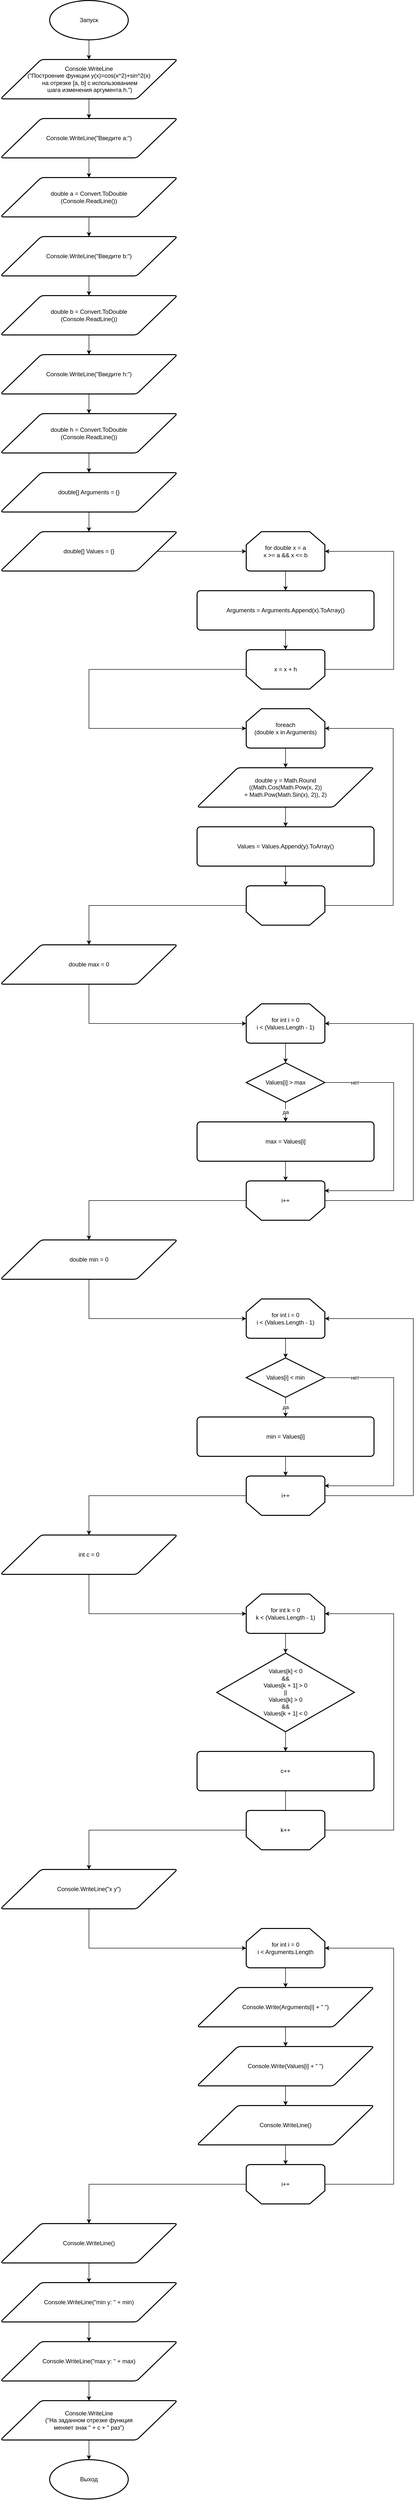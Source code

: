 <mxfile version="20.8.23" type="device"><diagram name="Страница 1" id="j9SkRl9mcOiwu5CHpILn"><mxGraphModel dx="1509" dy="838" grid="1" gridSize="10" guides="1" tooltips="1" connect="1" arrows="1" fold="1" page="1" pageScale="1" pageWidth="827" pageHeight="1169" math="0" shadow="0"><root><mxCell id="0"/><mxCell id="1" parent="0"/><mxCell id="b6XLPkOwDIR7RZ55RtgX-30" style="edgeStyle=orthogonalEdgeStyle;rounded=0;orthogonalLoop=1;jettySize=auto;html=1;exitX=0.5;exitY=1;exitDx=0;exitDy=0;exitPerimeter=0;entryX=0.5;entryY=0;entryDx=0;entryDy=0;" edge="1" parent="1" source="b6XLPkOwDIR7RZ55RtgX-1" target="b6XLPkOwDIR7RZ55RtgX-8"><mxGeometry relative="1" as="geometry"/></mxCell><mxCell id="b6XLPkOwDIR7RZ55RtgX-1" value="Запуск" style="strokeWidth=2;html=1;shape=mxgraph.flowchart.start_1;whiteSpace=wrap;" vertex="1" parent="1"><mxGeometry x="140" y="40" width="160" height="80" as="geometry"/></mxCell><mxCell id="b6XLPkOwDIR7RZ55RtgX-31" style="edgeStyle=orthogonalEdgeStyle;rounded=0;orthogonalLoop=1;jettySize=auto;html=1;exitX=0.5;exitY=1;exitDx=0;exitDy=0;" edge="1" parent="1" source="b6XLPkOwDIR7RZ55RtgX-8" target="b6XLPkOwDIR7RZ55RtgX-20"><mxGeometry relative="1" as="geometry"/></mxCell><mxCell id="b6XLPkOwDIR7RZ55RtgX-8" value="Console.WriteLine&lt;br&gt;(&quot;Построение функции y(x)=cos(x^2)+sin^2(x)&lt;br&gt;&amp;nbsp;на отрезке [a, b] с использованием&lt;br&gt;&amp;nbsp;шага изменения аргумента h.&quot;)" style="shape=parallelogram;html=1;strokeWidth=2;perimeter=parallelogramPerimeter;whiteSpace=wrap;rounded=1;arcSize=12;size=0.23;" vertex="1" parent="1"><mxGeometry x="40" y="160" width="360" height="80" as="geometry"/></mxCell><mxCell id="b6XLPkOwDIR7RZ55RtgX-37" style="edgeStyle=orthogonalEdgeStyle;rounded=0;orthogonalLoop=1;jettySize=auto;html=1;exitX=0.5;exitY=1;exitDx=0;exitDy=0;entryX=0.5;entryY=0;entryDx=0;entryDy=0;" edge="1" parent="1" source="b6XLPkOwDIR7RZ55RtgX-15" target="b6XLPkOwDIR7RZ55RtgX-21"><mxGeometry relative="1" as="geometry"/></mxCell><mxCell id="b6XLPkOwDIR7RZ55RtgX-15" value="double h = Convert.ToDouble&lt;br&gt;(Console.ReadLine())" style="shape=parallelogram;html=1;strokeWidth=2;perimeter=parallelogramPerimeter;whiteSpace=wrap;rounded=1;arcSize=12;size=0.23;" vertex="1" parent="1"><mxGeometry x="40" y="880" width="360" height="80" as="geometry"/></mxCell><mxCell id="b6XLPkOwDIR7RZ55RtgX-36" style="edgeStyle=orthogonalEdgeStyle;rounded=0;orthogonalLoop=1;jettySize=auto;html=1;exitX=0.5;exitY=1;exitDx=0;exitDy=0;entryX=0.5;entryY=0;entryDx=0;entryDy=0;" edge="1" parent="1" source="b6XLPkOwDIR7RZ55RtgX-16" target="b6XLPkOwDIR7RZ55RtgX-15"><mxGeometry relative="1" as="geometry"/></mxCell><mxCell id="b6XLPkOwDIR7RZ55RtgX-16" value="Console.WriteLine(&quot;Введите h:&quot;)" style="shape=parallelogram;html=1;strokeWidth=2;perimeter=parallelogramPerimeter;whiteSpace=wrap;rounded=1;arcSize=12;size=0.23;" vertex="1" parent="1"><mxGeometry x="40" y="760" width="360" height="80" as="geometry"/></mxCell><mxCell id="b6XLPkOwDIR7RZ55RtgX-35" style="edgeStyle=orthogonalEdgeStyle;rounded=0;orthogonalLoop=1;jettySize=auto;html=1;exitX=0.5;exitY=1;exitDx=0;exitDy=0;entryX=0.5;entryY=0;entryDx=0;entryDy=0;" edge="1" parent="1" source="b6XLPkOwDIR7RZ55RtgX-17" target="b6XLPkOwDIR7RZ55RtgX-16"><mxGeometry relative="1" as="geometry"/></mxCell><mxCell id="b6XLPkOwDIR7RZ55RtgX-17" value="double b = Convert.ToDouble&lt;br&gt;(Console.ReadLine())" style="shape=parallelogram;html=1;strokeWidth=2;perimeter=parallelogramPerimeter;whiteSpace=wrap;rounded=1;arcSize=12;size=0.23;" vertex="1" parent="1"><mxGeometry x="40" y="640" width="360" height="80" as="geometry"/></mxCell><mxCell id="b6XLPkOwDIR7RZ55RtgX-34" style="edgeStyle=orthogonalEdgeStyle;rounded=0;orthogonalLoop=1;jettySize=auto;html=1;exitX=0.5;exitY=1;exitDx=0;exitDy=0;" edge="1" parent="1" source="b6XLPkOwDIR7RZ55RtgX-18" target="b6XLPkOwDIR7RZ55RtgX-17"><mxGeometry relative="1" as="geometry"/></mxCell><mxCell id="b6XLPkOwDIR7RZ55RtgX-18" value="Console.WriteLine(&quot;Введите b:&quot;)" style="shape=parallelogram;html=1;strokeWidth=2;perimeter=parallelogramPerimeter;whiteSpace=wrap;rounded=1;arcSize=12;size=0.23;" vertex="1" parent="1"><mxGeometry x="40" y="520" width="360" height="80" as="geometry"/></mxCell><mxCell id="b6XLPkOwDIR7RZ55RtgX-33" style="edgeStyle=orthogonalEdgeStyle;rounded=0;orthogonalLoop=1;jettySize=auto;html=1;exitX=0.5;exitY=1;exitDx=0;exitDy=0;" edge="1" parent="1" source="b6XLPkOwDIR7RZ55RtgX-19" target="b6XLPkOwDIR7RZ55RtgX-18"><mxGeometry relative="1" as="geometry"/></mxCell><mxCell id="b6XLPkOwDIR7RZ55RtgX-19" value="double a = Convert.ToDouble&lt;br&gt;(Console.ReadLine())" style="shape=parallelogram;html=1;strokeWidth=2;perimeter=parallelogramPerimeter;whiteSpace=wrap;rounded=1;arcSize=12;size=0.23;" vertex="1" parent="1"><mxGeometry x="40" y="400" width="360" height="80" as="geometry"/></mxCell><mxCell id="b6XLPkOwDIR7RZ55RtgX-32" style="edgeStyle=orthogonalEdgeStyle;rounded=0;orthogonalLoop=1;jettySize=auto;html=1;exitX=0.5;exitY=1;exitDx=0;exitDy=0;" edge="1" parent="1" source="b6XLPkOwDIR7RZ55RtgX-20" target="b6XLPkOwDIR7RZ55RtgX-19"><mxGeometry relative="1" as="geometry"/></mxCell><mxCell id="b6XLPkOwDIR7RZ55RtgX-20" value="Console.WriteLine(&quot;Введите a:&quot;)" style="shape=parallelogram;html=1;strokeWidth=2;perimeter=parallelogramPerimeter;whiteSpace=wrap;rounded=1;arcSize=12;size=0.23;" vertex="1" parent="1"><mxGeometry x="40" y="280" width="360" height="80" as="geometry"/></mxCell><mxCell id="b6XLPkOwDIR7RZ55RtgX-38" style="edgeStyle=orthogonalEdgeStyle;rounded=0;orthogonalLoop=1;jettySize=auto;html=1;exitX=0.5;exitY=1;exitDx=0;exitDy=0;entryX=0.5;entryY=0;entryDx=0;entryDy=0;" edge="1" parent="1" source="b6XLPkOwDIR7RZ55RtgX-21" target="b6XLPkOwDIR7RZ55RtgX-22"><mxGeometry relative="1" as="geometry"/></mxCell><mxCell id="b6XLPkOwDIR7RZ55RtgX-21" value="double[] Arguments = {}" style="shape=parallelogram;html=1;strokeWidth=2;perimeter=parallelogramPerimeter;whiteSpace=wrap;rounded=1;arcSize=12;size=0.23;" vertex="1" parent="1"><mxGeometry x="40" y="1000" width="360" height="80" as="geometry"/></mxCell><mxCell id="b6XLPkOwDIR7RZ55RtgX-39" style="edgeStyle=orthogonalEdgeStyle;rounded=0;orthogonalLoop=1;jettySize=auto;html=1;exitX=1;exitY=0.5;exitDx=0;exitDy=0;" edge="1" parent="1" source="b6XLPkOwDIR7RZ55RtgX-22" target="b6XLPkOwDIR7RZ55RtgX-23"><mxGeometry relative="1" as="geometry"/></mxCell><mxCell id="b6XLPkOwDIR7RZ55RtgX-22" value="double[] Values = {}" style="shape=parallelogram;html=1;strokeWidth=2;perimeter=parallelogramPerimeter;whiteSpace=wrap;rounded=1;arcSize=12;size=0.23;" vertex="1" parent="1"><mxGeometry x="40" y="1120" width="360" height="80" as="geometry"/></mxCell><mxCell id="b6XLPkOwDIR7RZ55RtgX-40" style="edgeStyle=orthogonalEdgeStyle;rounded=0;orthogonalLoop=1;jettySize=auto;html=1;exitX=0.5;exitY=1;exitDx=0;exitDy=0;exitPerimeter=0;" edge="1" parent="1" source="b6XLPkOwDIR7RZ55RtgX-23" target="b6XLPkOwDIR7RZ55RtgX-25"><mxGeometry relative="1" as="geometry"/></mxCell><mxCell id="b6XLPkOwDIR7RZ55RtgX-23" value="for double x = a&lt;br&gt;x &amp;gt;= a &amp;amp;&amp;amp; x &amp;lt;= b" style="strokeWidth=2;html=1;shape=mxgraph.flowchart.loop_limit;whiteSpace=wrap;" vertex="1" parent="1"><mxGeometry x="540" y="1120" width="160" height="80" as="geometry"/></mxCell><mxCell id="b6XLPkOwDIR7RZ55RtgX-42" style="edgeStyle=orthogonalEdgeStyle;rounded=0;orthogonalLoop=1;jettySize=auto;html=1;exitX=0;exitY=0.5;exitDx=0;exitDy=0;exitPerimeter=0;entryX=1;entryY=0.5;entryDx=0;entryDy=0;entryPerimeter=0;" edge="1" parent="1" source="b6XLPkOwDIR7RZ55RtgX-24" target="b6XLPkOwDIR7RZ55RtgX-23"><mxGeometry relative="1" as="geometry"><Array as="points"><mxPoint x="840" y="1400"/><mxPoint x="840" y="1160"/></Array></mxGeometry></mxCell><mxCell id="b6XLPkOwDIR7RZ55RtgX-54" style="edgeStyle=orthogonalEdgeStyle;rounded=0;orthogonalLoop=1;jettySize=auto;html=1;exitX=1;exitY=0.5;exitDx=0;exitDy=0;exitPerimeter=0;entryX=0;entryY=0.5;entryDx=0;entryDy=0;entryPerimeter=0;" edge="1" parent="1" source="b6XLPkOwDIR7RZ55RtgX-24" target="b6XLPkOwDIR7RZ55RtgX-26"><mxGeometry relative="1" as="geometry"><Array as="points"><mxPoint x="220" y="1400"/><mxPoint x="220" y="1520"/></Array></mxGeometry></mxCell><mxCell id="b6XLPkOwDIR7RZ55RtgX-24" value="x = x + h" style="strokeWidth=2;html=1;shape=mxgraph.flowchart.loop_limit;whiteSpace=wrap;direction=west;" vertex="1" parent="1"><mxGeometry x="540" y="1360" width="160" height="80" as="geometry"/></mxCell><mxCell id="b6XLPkOwDIR7RZ55RtgX-41" style="edgeStyle=orthogonalEdgeStyle;rounded=0;orthogonalLoop=1;jettySize=auto;html=1;exitX=0.5;exitY=1;exitDx=0;exitDy=0;entryX=0.5;entryY=1;entryDx=0;entryDy=0;entryPerimeter=0;" edge="1" parent="1" source="b6XLPkOwDIR7RZ55RtgX-25" target="b6XLPkOwDIR7RZ55RtgX-24"><mxGeometry relative="1" as="geometry"/></mxCell><mxCell id="b6XLPkOwDIR7RZ55RtgX-25" value="Arguments = Arguments.Append(x).ToArray()" style="rounded=1;whiteSpace=wrap;html=1;absoluteArcSize=1;arcSize=14;strokeWidth=2;" vertex="1" parent="1"><mxGeometry x="440" y="1240" width="360" height="80" as="geometry"/></mxCell><mxCell id="b6XLPkOwDIR7RZ55RtgX-43" style="edgeStyle=orthogonalEdgeStyle;rounded=0;orthogonalLoop=1;jettySize=auto;html=1;exitX=0.5;exitY=1;exitDx=0;exitDy=0;exitPerimeter=0;entryX=0.5;entryY=0;entryDx=0;entryDy=0;" edge="1" parent="1" source="b6XLPkOwDIR7RZ55RtgX-26" target="b6XLPkOwDIR7RZ55RtgX-28"><mxGeometry relative="1" as="geometry"/></mxCell><mxCell id="b6XLPkOwDIR7RZ55RtgX-26" value="foreach&lt;br&gt;(double x in Arguments)" style="strokeWidth=2;html=1;shape=mxgraph.flowchart.loop_limit;whiteSpace=wrap;" vertex="1" parent="1"><mxGeometry x="540" y="1480" width="160" height="80" as="geometry"/></mxCell><mxCell id="b6XLPkOwDIR7RZ55RtgX-45" style="edgeStyle=orthogonalEdgeStyle;rounded=0;orthogonalLoop=1;jettySize=auto;html=1;exitX=0.5;exitY=1;exitDx=0;exitDy=0;entryX=0.5;entryY=1;entryDx=0;entryDy=0;entryPerimeter=0;" edge="1" parent="1" source="b6XLPkOwDIR7RZ55RtgX-27" target="b6XLPkOwDIR7RZ55RtgX-29"><mxGeometry relative="1" as="geometry"/></mxCell><mxCell id="b6XLPkOwDIR7RZ55RtgX-27" value="Values = Values.Append(y).ToArray()" style="rounded=1;whiteSpace=wrap;html=1;absoluteArcSize=1;arcSize=14;strokeWidth=2;" vertex="1" parent="1"><mxGeometry x="440" y="1720" width="360" height="80" as="geometry"/></mxCell><mxCell id="b6XLPkOwDIR7RZ55RtgX-44" style="edgeStyle=orthogonalEdgeStyle;rounded=0;orthogonalLoop=1;jettySize=auto;html=1;exitX=0.5;exitY=1;exitDx=0;exitDy=0;" edge="1" parent="1" source="b6XLPkOwDIR7RZ55RtgX-28" target="b6XLPkOwDIR7RZ55RtgX-27"><mxGeometry relative="1" as="geometry"/></mxCell><mxCell id="b6XLPkOwDIR7RZ55RtgX-28" value="double y = Math.Round&lt;br&gt;((Math.Cos(Math.Pow(x, 2))&lt;br&gt;+ Math.Pow(Math.Sin(x), 2)), 2)" style="shape=parallelogram;html=1;strokeWidth=2;perimeter=parallelogramPerimeter;whiteSpace=wrap;rounded=1;arcSize=12;size=0.23;" vertex="1" parent="1"><mxGeometry x="440" y="1600" width="360" height="80" as="geometry"/></mxCell><mxCell id="b6XLPkOwDIR7RZ55RtgX-47" style="edgeStyle=orthogonalEdgeStyle;rounded=0;orthogonalLoop=1;jettySize=auto;html=1;exitX=0;exitY=0.5;exitDx=0;exitDy=0;exitPerimeter=0;entryX=1;entryY=0.5;entryDx=0;entryDy=0;entryPerimeter=0;" edge="1" parent="1" source="b6XLPkOwDIR7RZ55RtgX-29" target="b6XLPkOwDIR7RZ55RtgX-26"><mxGeometry relative="1" as="geometry"><Array as="points"><mxPoint x="839" y="1880"/><mxPoint x="839" y="1520"/></Array></mxGeometry></mxCell><mxCell id="b6XLPkOwDIR7RZ55RtgX-55" style="edgeStyle=orthogonalEdgeStyle;rounded=0;orthogonalLoop=1;jettySize=auto;html=1;exitX=1;exitY=0.5;exitDx=0;exitDy=0;exitPerimeter=0;" edge="1" parent="1" source="b6XLPkOwDIR7RZ55RtgX-29" target="b6XLPkOwDIR7RZ55RtgX-48"><mxGeometry relative="1" as="geometry"/></mxCell><mxCell id="b6XLPkOwDIR7RZ55RtgX-29" value="" style="strokeWidth=2;html=1;shape=mxgraph.flowchart.loop_limit;whiteSpace=wrap;direction=west;" vertex="1" parent="1"><mxGeometry x="540" y="1840" width="160" height="80" as="geometry"/></mxCell><mxCell id="b6XLPkOwDIR7RZ55RtgX-56" style="edgeStyle=orthogonalEdgeStyle;rounded=0;orthogonalLoop=1;jettySize=auto;html=1;exitX=0.5;exitY=1;exitDx=0;exitDy=0;entryX=0;entryY=0.5;entryDx=0;entryDy=0;entryPerimeter=0;" edge="1" parent="1" source="b6XLPkOwDIR7RZ55RtgX-48" target="b6XLPkOwDIR7RZ55RtgX-51"><mxGeometry relative="1" as="geometry"/></mxCell><mxCell id="b6XLPkOwDIR7RZ55RtgX-48" value="double max = 0" style="shape=parallelogram;html=1;strokeWidth=2;perimeter=parallelogramPerimeter;whiteSpace=wrap;rounded=1;arcSize=12;size=0.23;" vertex="1" parent="1"><mxGeometry x="40" y="1960" width="360" height="80" as="geometry"/></mxCell><mxCell id="b6XLPkOwDIR7RZ55RtgX-57" style="edgeStyle=orthogonalEdgeStyle;rounded=0;orthogonalLoop=1;jettySize=auto;html=1;exitX=0.5;exitY=1;exitDx=0;exitDy=0;exitPerimeter=0;entryX=0.5;entryY=0;entryDx=0;entryDy=0;entryPerimeter=0;" edge="1" parent="1" source="b6XLPkOwDIR7RZ55RtgX-51" target="b6XLPkOwDIR7RZ55RtgX-52"><mxGeometry relative="1" as="geometry"/></mxCell><mxCell id="b6XLPkOwDIR7RZ55RtgX-51" value="for int i = 0&lt;br&gt;i &amp;lt; (Values.Length - 1)" style="strokeWidth=2;html=1;shape=mxgraph.flowchart.loop_limit;whiteSpace=wrap;" vertex="1" parent="1"><mxGeometry x="540" y="2080" width="160" height="80" as="geometry"/></mxCell><mxCell id="b6XLPkOwDIR7RZ55RtgX-58" value="да" style="edgeStyle=orthogonalEdgeStyle;rounded=0;orthogonalLoop=1;jettySize=auto;html=1;exitX=0.5;exitY=1;exitDx=0;exitDy=0;exitPerimeter=0;entryX=0.5;entryY=0;entryDx=0;entryDy=0;" edge="1" parent="1" source="b6XLPkOwDIR7RZ55RtgX-52" target="b6XLPkOwDIR7RZ55RtgX-53"><mxGeometry relative="1" as="geometry"><mxPoint as="offset"/></mxGeometry></mxCell><mxCell id="b6XLPkOwDIR7RZ55RtgX-63" style="edgeStyle=orthogonalEdgeStyle;rounded=0;orthogonalLoop=1;jettySize=auto;html=1;exitX=1;exitY=0.5;exitDx=0;exitDy=0;exitPerimeter=0;entryX=0.004;entryY=0.751;entryDx=0;entryDy=0;entryPerimeter=0;" edge="1" parent="1" source="b6XLPkOwDIR7RZ55RtgX-52" target="b6XLPkOwDIR7RZ55RtgX-59"><mxGeometry relative="1" as="geometry"><Array as="points"><mxPoint x="840" y="2240"/><mxPoint x="840" y="2460"/></Array></mxGeometry></mxCell><mxCell id="b6XLPkOwDIR7RZ55RtgX-65" value="нет" style="edgeLabel;html=1;align=center;verticalAlign=middle;resizable=0;points=[];" vertex="1" connectable="0" parent="b6XLPkOwDIR7RZ55RtgX-63"><mxGeometry x="-0.813" y="-3" relative="1" as="geometry"><mxPoint x="14" y="-3" as="offset"/></mxGeometry></mxCell><mxCell id="b6XLPkOwDIR7RZ55RtgX-52" value="Values[i] &amp;gt; max" style="strokeWidth=2;html=1;shape=mxgraph.flowchart.decision;whiteSpace=wrap;" vertex="1" parent="1"><mxGeometry x="540" y="2200" width="160" height="80" as="geometry"/></mxCell><mxCell id="b6XLPkOwDIR7RZ55RtgX-60" style="edgeStyle=orthogonalEdgeStyle;rounded=0;orthogonalLoop=1;jettySize=auto;html=1;exitX=0.5;exitY=1;exitDx=0;exitDy=0;entryX=0.5;entryY=1;entryDx=0;entryDy=0;entryPerimeter=0;" edge="1" parent="1" source="b6XLPkOwDIR7RZ55RtgX-53" target="b6XLPkOwDIR7RZ55RtgX-59"><mxGeometry relative="1" as="geometry"/></mxCell><mxCell id="b6XLPkOwDIR7RZ55RtgX-53" value="max = Values[i]" style="rounded=1;whiteSpace=wrap;html=1;absoluteArcSize=1;arcSize=14;strokeWidth=2;" vertex="1" parent="1"><mxGeometry x="440" y="2320" width="360" height="80" as="geometry"/></mxCell><mxCell id="b6XLPkOwDIR7RZ55RtgX-64" style="edgeStyle=orthogonalEdgeStyle;rounded=0;orthogonalLoop=1;jettySize=auto;html=1;exitX=0;exitY=0.5;exitDx=0;exitDy=0;exitPerimeter=0;entryX=1;entryY=0.5;entryDx=0;entryDy=0;entryPerimeter=0;" edge="1" parent="1" source="b6XLPkOwDIR7RZ55RtgX-59" target="b6XLPkOwDIR7RZ55RtgX-51"><mxGeometry relative="1" as="geometry"><Array as="points"><mxPoint x="880" y="2480"/><mxPoint x="880" y="2120"/></Array></mxGeometry></mxCell><mxCell id="b6XLPkOwDIR7RZ55RtgX-78" style="edgeStyle=orthogonalEdgeStyle;rounded=0;orthogonalLoop=1;jettySize=auto;html=1;exitX=1;exitY=0.5;exitDx=0;exitDy=0;exitPerimeter=0;entryX=0.5;entryY=0;entryDx=0;entryDy=0;" edge="1" parent="1" source="b6XLPkOwDIR7RZ55RtgX-59" target="b6XLPkOwDIR7RZ55RtgX-67"><mxGeometry relative="1" as="geometry"/></mxCell><mxCell id="b6XLPkOwDIR7RZ55RtgX-59" value="i++" style="strokeWidth=2;html=1;shape=mxgraph.flowchart.loop_limit;whiteSpace=wrap;direction=west;" vertex="1" parent="1"><mxGeometry x="540" y="2440" width="160" height="80" as="geometry"/></mxCell><mxCell id="b6XLPkOwDIR7RZ55RtgX-66" style="edgeStyle=orthogonalEdgeStyle;rounded=0;orthogonalLoop=1;jettySize=auto;html=1;exitX=0.5;exitY=1;exitDx=0;exitDy=0;entryX=0;entryY=0.5;entryDx=0;entryDy=0;entryPerimeter=0;" edge="1" parent="1" source="b6XLPkOwDIR7RZ55RtgX-67" target="b6XLPkOwDIR7RZ55RtgX-69"><mxGeometry relative="1" as="geometry"/></mxCell><mxCell id="b6XLPkOwDIR7RZ55RtgX-67" value="double min = 0" style="shape=parallelogram;html=1;strokeWidth=2;perimeter=parallelogramPerimeter;whiteSpace=wrap;rounded=1;arcSize=12;size=0.23;" vertex="1" parent="1"><mxGeometry x="40" y="2560" width="360" height="80" as="geometry"/></mxCell><mxCell id="b6XLPkOwDIR7RZ55RtgX-68" style="edgeStyle=orthogonalEdgeStyle;rounded=0;orthogonalLoop=1;jettySize=auto;html=1;exitX=0.5;exitY=1;exitDx=0;exitDy=0;exitPerimeter=0;entryX=0.5;entryY=0;entryDx=0;entryDy=0;entryPerimeter=0;" edge="1" parent="1" source="b6XLPkOwDIR7RZ55RtgX-69" target="b6XLPkOwDIR7RZ55RtgX-73"><mxGeometry relative="1" as="geometry"/></mxCell><mxCell id="b6XLPkOwDIR7RZ55RtgX-69" value="for int i = 0&lt;br&gt;i &amp;lt; (Values.Length - 1)" style="strokeWidth=2;html=1;shape=mxgraph.flowchart.loop_limit;whiteSpace=wrap;" vertex="1" parent="1"><mxGeometry x="540" y="2680" width="160" height="80" as="geometry"/></mxCell><mxCell id="b6XLPkOwDIR7RZ55RtgX-70" value="да" style="edgeStyle=orthogonalEdgeStyle;rounded=0;orthogonalLoop=1;jettySize=auto;html=1;exitX=0.5;exitY=1;exitDx=0;exitDy=0;exitPerimeter=0;entryX=0.5;entryY=0;entryDx=0;entryDy=0;" edge="1" parent="1" source="b6XLPkOwDIR7RZ55RtgX-73" target="b6XLPkOwDIR7RZ55RtgX-75"><mxGeometry relative="1" as="geometry"><mxPoint as="offset"/></mxGeometry></mxCell><mxCell id="b6XLPkOwDIR7RZ55RtgX-71" style="edgeStyle=orthogonalEdgeStyle;rounded=0;orthogonalLoop=1;jettySize=auto;html=1;exitX=1;exitY=0.5;exitDx=0;exitDy=0;exitPerimeter=0;entryX=0.004;entryY=0.751;entryDx=0;entryDy=0;entryPerimeter=0;" edge="1" parent="1" source="b6XLPkOwDIR7RZ55RtgX-73" target="b6XLPkOwDIR7RZ55RtgX-77"><mxGeometry relative="1" as="geometry"><Array as="points"><mxPoint x="840" y="2840"/><mxPoint x="840" y="3060"/></Array></mxGeometry></mxCell><mxCell id="b6XLPkOwDIR7RZ55RtgX-72" value="нет" style="edgeLabel;html=1;align=center;verticalAlign=middle;resizable=0;points=[];" vertex="1" connectable="0" parent="b6XLPkOwDIR7RZ55RtgX-71"><mxGeometry x="-0.813" y="-3" relative="1" as="geometry"><mxPoint x="14" y="-3" as="offset"/></mxGeometry></mxCell><mxCell id="b6XLPkOwDIR7RZ55RtgX-73" value="Values[i] &amp;lt; min" style="strokeWidth=2;html=1;shape=mxgraph.flowchart.decision;whiteSpace=wrap;" vertex="1" parent="1"><mxGeometry x="540" y="2800" width="160" height="80" as="geometry"/></mxCell><mxCell id="b6XLPkOwDIR7RZ55RtgX-74" style="edgeStyle=orthogonalEdgeStyle;rounded=0;orthogonalLoop=1;jettySize=auto;html=1;exitX=0.5;exitY=1;exitDx=0;exitDy=0;entryX=0.5;entryY=1;entryDx=0;entryDy=0;entryPerimeter=0;" edge="1" parent="1" source="b6XLPkOwDIR7RZ55RtgX-75" target="b6XLPkOwDIR7RZ55RtgX-77"><mxGeometry relative="1" as="geometry"/></mxCell><mxCell id="b6XLPkOwDIR7RZ55RtgX-75" value="min = Values[i]" style="rounded=1;whiteSpace=wrap;html=1;absoluteArcSize=1;arcSize=14;strokeWidth=2;" vertex="1" parent="1"><mxGeometry x="440" y="2920" width="360" height="80" as="geometry"/></mxCell><mxCell id="b6XLPkOwDIR7RZ55RtgX-76" style="edgeStyle=orthogonalEdgeStyle;rounded=0;orthogonalLoop=1;jettySize=auto;html=1;exitX=0;exitY=0.5;exitDx=0;exitDy=0;exitPerimeter=0;entryX=1;entryY=0.5;entryDx=0;entryDy=0;entryPerimeter=0;" edge="1" parent="1" source="b6XLPkOwDIR7RZ55RtgX-77" target="b6XLPkOwDIR7RZ55RtgX-69"><mxGeometry relative="1" as="geometry"><Array as="points"><mxPoint x="880" y="3080"/><mxPoint x="880" y="2720"/></Array></mxGeometry></mxCell><mxCell id="b6XLPkOwDIR7RZ55RtgX-94" style="edgeStyle=orthogonalEdgeStyle;rounded=0;orthogonalLoop=1;jettySize=auto;html=1;exitX=1;exitY=0.5;exitDx=0;exitDy=0;exitPerimeter=0;" edge="1" parent="1" source="b6XLPkOwDIR7RZ55RtgX-77" target="b6XLPkOwDIR7RZ55RtgX-80"><mxGeometry relative="1" as="geometry"/></mxCell><mxCell id="b6XLPkOwDIR7RZ55RtgX-77" value="i++" style="strokeWidth=2;html=1;shape=mxgraph.flowchart.loop_limit;whiteSpace=wrap;direction=west;" vertex="1" parent="1"><mxGeometry x="540" y="3040" width="160" height="80" as="geometry"/></mxCell><mxCell id="b6XLPkOwDIR7RZ55RtgX-79" style="edgeStyle=orthogonalEdgeStyle;rounded=0;orthogonalLoop=1;jettySize=auto;html=1;exitX=0.5;exitY=1;exitDx=0;exitDy=0;entryX=0;entryY=0.5;entryDx=0;entryDy=0;entryPerimeter=0;" edge="1" parent="1" source="b6XLPkOwDIR7RZ55RtgX-80" target="b6XLPkOwDIR7RZ55RtgX-82"><mxGeometry relative="1" as="geometry"/></mxCell><mxCell id="b6XLPkOwDIR7RZ55RtgX-80" value="int c = 0" style="shape=parallelogram;html=1;strokeWidth=2;perimeter=parallelogramPerimeter;whiteSpace=wrap;rounded=1;arcSize=12;size=0.23;" vertex="1" parent="1"><mxGeometry x="40" y="3160" width="360" height="80" as="geometry"/></mxCell><mxCell id="b6XLPkOwDIR7RZ55RtgX-81" style="edgeStyle=orthogonalEdgeStyle;rounded=0;orthogonalLoop=1;jettySize=auto;html=1;exitX=0.5;exitY=1;exitDx=0;exitDy=0;exitPerimeter=0;entryX=0.5;entryY=0;entryDx=0;entryDy=0;entryPerimeter=0;" edge="1" parent="1" source="b6XLPkOwDIR7RZ55RtgX-82" target="b6XLPkOwDIR7RZ55RtgX-86"><mxGeometry relative="1" as="geometry"/></mxCell><mxCell id="b6XLPkOwDIR7RZ55RtgX-82" value="for int k = 0&lt;br&gt;k &amp;lt; (Values.Length - 1)" style="strokeWidth=2;html=1;shape=mxgraph.flowchart.loop_limit;whiteSpace=wrap;" vertex="1" parent="1"><mxGeometry x="540" y="3280" width="160" height="80" as="geometry"/></mxCell><mxCell id="b6XLPkOwDIR7RZ55RtgX-93" style="edgeStyle=orthogonalEdgeStyle;rounded=0;orthogonalLoop=1;jettySize=auto;html=1;exitX=0.5;exitY=1;exitDx=0;exitDy=0;exitPerimeter=0;" edge="1" parent="1" source="b6XLPkOwDIR7RZ55RtgX-86" target="b6XLPkOwDIR7RZ55RtgX-88"><mxGeometry relative="1" as="geometry"/></mxCell><mxCell id="b6XLPkOwDIR7RZ55RtgX-86" value="Values[k] &amp;lt; 0&lt;br&gt;&amp;amp;&amp;amp;&lt;br&gt;Values[k + 1] &amp;gt; 0&lt;br&gt;||&lt;br&gt;Values[k] &amp;gt; 0&lt;br&gt;&amp;amp;&amp;amp;&lt;br&gt;Values[k + 1] &amp;lt; 0" style="strokeWidth=2;html=1;shape=mxgraph.flowchart.decision;whiteSpace=wrap;" vertex="1" parent="1"><mxGeometry x="480" y="3400" width="280" height="160" as="geometry"/></mxCell><mxCell id="b6XLPkOwDIR7RZ55RtgX-92" value="" style="edgeStyle=orthogonalEdgeStyle;rounded=0;orthogonalLoop=1;jettySize=auto;html=1;" edge="1" parent="1" source="b6XLPkOwDIR7RZ55RtgX-88"><mxGeometry relative="1" as="geometry"><mxPoint x="620" y="3790" as="targetPoint"/></mxGeometry></mxCell><mxCell id="b6XLPkOwDIR7RZ55RtgX-88" value="c++" style="rounded=1;whiteSpace=wrap;html=1;absoluteArcSize=1;arcSize=14;strokeWidth=2;" vertex="1" parent="1"><mxGeometry x="440" y="3600" width="360" height="80" as="geometry"/></mxCell><mxCell id="b6XLPkOwDIR7RZ55RtgX-95" style="edgeStyle=orthogonalEdgeStyle;rounded=0;orthogonalLoop=1;jettySize=auto;html=1;exitX=0;exitY=0.5;exitDx=0;exitDy=0;exitPerimeter=0;entryX=1;entryY=0.5;entryDx=0;entryDy=0;entryPerimeter=0;" edge="1" parent="1" source="b6XLPkOwDIR7RZ55RtgX-90" target="b6XLPkOwDIR7RZ55RtgX-82"><mxGeometry relative="1" as="geometry"><Array as="points"><mxPoint x="840" y="3760"/><mxPoint x="840" y="3320"/></Array></mxGeometry></mxCell><mxCell id="b6XLPkOwDIR7RZ55RtgX-102" style="edgeStyle=orthogonalEdgeStyle;rounded=0;orthogonalLoop=1;jettySize=auto;html=1;exitX=1;exitY=0.5;exitDx=0;exitDy=0;exitPerimeter=0;" edge="1" parent="1" source="b6XLPkOwDIR7RZ55RtgX-90" target="b6XLPkOwDIR7RZ55RtgX-96"><mxGeometry relative="1" as="geometry"/></mxCell><mxCell id="b6XLPkOwDIR7RZ55RtgX-90" value="k++" style="strokeWidth=2;html=1;shape=mxgraph.flowchart.loop_limit;whiteSpace=wrap;direction=west;" vertex="1" parent="1"><mxGeometry x="540" y="3720" width="160" height="80" as="geometry"/></mxCell><mxCell id="b6XLPkOwDIR7RZ55RtgX-103" style="edgeStyle=orthogonalEdgeStyle;rounded=0;orthogonalLoop=1;jettySize=auto;html=1;exitX=0.5;exitY=1;exitDx=0;exitDy=0;entryX=0;entryY=0.5;entryDx=0;entryDy=0;entryPerimeter=0;" edge="1" parent="1" source="b6XLPkOwDIR7RZ55RtgX-96" target="b6XLPkOwDIR7RZ55RtgX-97"><mxGeometry relative="1" as="geometry"/></mxCell><mxCell id="b6XLPkOwDIR7RZ55RtgX-96" value="Console.WriteLine(&quot;x y&quot;)" style="shape=parallelogram;html=1;strokeWidth=2;perimeter=parallelogramPerimeter;whiteSpace=wrap;rounded=1;arcSize=12;size=0.23;" vertex="1" parent="1"><mxGeometry x="40" y="3840" width="360" height="80" as="geometry"/></mxCell><mxCell id="b6XLPkOwDIR7RZ55RtgX-104" style="edgeStyle=orthogonalEdgeStyle;rounded=0;orthogonalLoop=1;jettySize=auto;html=1;exitX=0.5;exitY=1;exitDx=0;exitDy=0;exitPerimeter=0;" edge="1" parent="1" source="b6XLPkOwDIR7RZ55RtgX-97" target="b6XLPkOwDIR7RZ55RtgX-100"><mxGeometry relative="1" as="geometry"/></mxCell><mxCell id="b6XLPkOwDIR7RZ55RtgX-97" value="for int i = 0&lt;br&gt;i &amp;lt; Arguments.Length" style="strokeWidth=2;html=1;shape=mxgraph.flowchart.loop_limit;whiteSpace=wrap;" vertex="1" parent="1"><mxGeometry x="540" y="3960" width="160" height="80" as="geometry"/></mxCell><mxCell id="b6XLPkOwDIR7RZ55RtgX-107" style="edgeStyle=orthogonalEdgeStyle;rounded=0;orthogonalLoop=1;jettySize=auto;html=1;exitX=0.5;exitY=1;exitDx=0;exitDy=0;" edge="1" parent="1" source="b6XLPkOwDIR7RZ55RtgX-98" target="b6XLPkOwDIR7RZ55RtgX-101"><mxGeometry relative="1" as="geometry"/></mxCell><mxCell id="b6XLPkOwDIR7RZ55RtgX-98" value="Console.WriteLine()" style="shape=parallelogram;html=1;strokeWidth=2;perimeter=parallelogramPerimeter;whiteSpace=wrap;rounded=1;arcSize=12;size=0.23;" vertex="1" parent="1"><mxGeometry x="440" y="4320" width="360" height="80" as="geometry"/></mxCell><mxCell id="b6XLPkOwDIR7RZ55RtgX-106" style="edgeStyle=orthogonalEdgeStyle;rounded=0;orthogonalLoop=1;jettySize=auto;html=1;exitX=0.5;exitY=1;exitDx=0;exitDy=0;" edge="1" parent="1" source="b6XLPkOwDIR7RZ55RtgX-99" target="b6XLPkOwDIR7RZ55RtgX-98"><mxGeometry relative="1" as="geometry"/></mxCell><mxCell id="b6XLPkOwDIR7RZ55RtgX-99" value="Console.Write(Values[i] + &quot; &quot;)" style="shape=parallelogram;html=1;strokeWidth=2;perimeter=parallelogramPerimeter;whiteSpace=wrap;rounded=1;arcSize=12;size=0.23;" vertex="1" parent="1"><mxGeometry x="440" y="4200" width="360" height="80" as="geometry"/></mxCell><mxCell id="b6XLPkOwDIR7RZ55RtgX-105" style="edgeStyle=orthogonalEdgeStyle;rounded=0;orthogonalLoop=1;jettySize=auto;html=1;exitX=0.5;exitY=1;exitDx=0;exitDy=0;" edge="1" parent="1" source="b6XLPkOwDIR7RZ55RtgX-100" target="b6XLPkOwDIR7RZ55RtgX-99"><mxGeometry relative="1" as="geometry"/></mxCell><mxCell id="b6XLPkOwDIR7RZ55RtgX-100" value="Console.Write(Arguments[i] + &quot; &quot;)" style="shape=parallelogram;html=1;strokeWidth=2;perimeter=parallelogramPerimeter;whiteSpace=wrap;rounded=1;arcSize=12;size=0.23;" vertex="1" parent="1"><mxGeometry x="440" y="4080" width="360" height="80" as="geometry"/></mxCell><mxCell id="b6XLPkOwDIR7RZ55RtgX-108" style="edgeStyle=orthogonalEdgeStyle;rounded=0;orthogonalLoop=1;jettySize=auto;html=1;exitX=0;exitY=0.5;exitDx=0;exitDy=0;exitPerimeter=0;entryX=1;entryY=0.5;entryDx=0;entryDy=0;entryPerimeter=0;" edge="1" parent="1" source="b6XLPkOwDIR7RZ55RtgX-101" target="b6XLPkOwDIR7RZ55RtgX-97"><mxGeometry relative="1" as="geometry"><Array as="points"><mxPoint x="840" y="4480"/><mxPoint x="840" y="4000"/></Array></mxGeometry></mxCell><mxCell id="b6XLPkOwDIR7RZ55RtgX-113" style="edgeStyle=orthogonalEdgeStyle;rounded=0;orthogonalLoop=1;jettySize=auto;html=1;exitX=1;exitY=0.5;exitDx=0;exitDy=0;exitPerimeter=0;" edge="1" parent="1" source="b6XLPkOwDIR7RZ55RtgX-101" target="b6XLPkOwDIR7RZ55RtgX-109"><mxGeometry relative="1" as="geometry"/></mxCell><mxCell id="b6XLPkOwDIR7RZ55RtgX-101" value="i++" style="strokeWidth=2;html=1;shape=mxgraph.flowchart.loop_limit;whiteSpace=wrap;direction=west;" vertex="1" parent="1"><mxGeometry x="540" y="4440" width="160" height="80" as="geometry"/></mxCell><mxCell id="b6XLPkOwDIR7RZ55RtgX-114" style="edgeStyle=orthogonalEdgeStyle;rounded=0;orthogonalLoop=1;jettySize=auto;html=1;exitX=0.5;exitY=1;exitDx=0;exitDy=0;entryX=0.5;entryY=0;entryDx=0;entryDy=0;" edge="1" parent="1" source="b6XLPkOwDIR7RZ55RtgX-109" target="b6XLPkOwDIR7RZ55RtgX-110"><mxGeometry relative="1" as="geometry"/></mxCell><mxCell id="b6XLPkOwDIR7RZ55RtgX-109" value="&lt;div&gt;Console.WriteLine()&lt;br&gt;&lt;/div&gt;" style="shape=parallelogram;html=1;strokeWidth=2;perimeter=parallelogramPerimeter;whiteSpace=wrap;rounded=1;arcSize=12;size=0.23;" vertex="1" parent="1"><mxGeometry x="40" y="4560" width="360" height="80" as="geometry"/></mxCell><mxCell id="b6XLPkOwDIR7RZ55RtgX-115" style="edgeStyle=orthogonalEdgeStyle;rounded=0;orthogonalLoop=1;jettySize=auto;html=1;exitX=0.5;exitY=1;exitDx=0;exitDy=0;" edge="1" parent="1" source="b6XLPkOwDIR7RZ55RtgX-110" target="b6XLPkOwDIR7RZ55RtgX-112"><mxGeometry relative="1" as="geometry"/></mxCell><mxCell id="b6XLPkOwDIR7RZ55RtgX-110" value="&lt;div&gt;Console.WriteLine(&quot;min y: &quot; + min)&lt;br&gt;&lt;/div&gt;" style="shape=parallelogram;html=1;strokeWidth=2;perimeter=parallelogramPerimeter;whiteSpace=wrap;rounded=1;arcSize=12;size=0.23;" vertex="1" parent="1"><mxGeometry x="40" y="4680" width="360" height="80" as="geometry"/></mxCell><mxCell id="b6XLPkOwDIR7RZ55RtgX-118" style="edgeStyle=orthogonalEdgeStyle;rounded=0;orthogonalLoop=1;jettySize=auto;html=1;exitX=0.5;exitY=1;exitDx=0;exitDy=0;" edge="1" parent="1" source="b6XLPkOwDIR7RZ55RtgX-111" target="b6XLPkOwDIR7RZ55RtgX-117"><mxGeometry relative="1" as="geometry"/></mxCell><mxCell id="b6XLPkOwDIR7RZ55RtgX-111" value="&lt;div&gt;Console.WriteLine&lt;/div&gt;&lt;div&gt;(&quot;На заданном отрезке функция&lt;/div&gt;&lt;div&gt;меняет знак &quot; + c + &quot; раз&quot;)&lt;br&gt;&lt;/div&gt;" style="shape=parallelogram;html=1;strokeWidth=2;perimeter=parallelogramPerimeter;whiteSpace=wrap;rounded=1;arcSize=12;size=0.23;" vertex="1" parent="1"><mxGeometry x="40" y="4920" width="360" height="80" as="geometry"/></mxCell><mxCell id="b6XLPkOwDIR7RZ55RtgX-116" style="edgeStyle=orthogonalEdgeStyle;rounded=0;orthogonalLoop=1;jettySize=auto;html=1;exitX=0.5;exitY=1;exitDx=0;exitDy=0;entryX=0.5;entryY=0;entryDx=0;entryDy=0;" edge="1" parent="1" source="b6XLPkOwDIR7RZ55RtgX-112" target="b6XLPkOwDIR7RZ55RtgX-111"><mxGeometry relative="1" as="geometry"/></mxCell><mxCell id="b6XLPkOwDIR7RZ55RtgX-112" value="&lt;div&gt;Console.WriteLine(&quot;max y: &quot; + max)&lt;br&gt;&lt;/div&gt;" style="shape=parallelogram;html=1;strokeWidth=2;perimeter=parallelogramPerimeter;whiteSpace=wrap;rounded=1;arcSize=12;size=0.23;" vertex="1" parent="1"><mxGeometry x="40" y="4800" width="360" height="80" as="geometry"/></mxCell><mxCell id="b6XLPkOwDIR7RZ55RtgX-117" value="Выход" style="strokeWidth=2;html=1;shape=mxgraph.flowchart.start_1;whiteSpace=wrap;" vertex="1" parent="1"><mxGeometry x="140" y="5040" width="160" height="80" as="geometry"/></mxCell></root></mxGraphModel></diagram></mxfile>